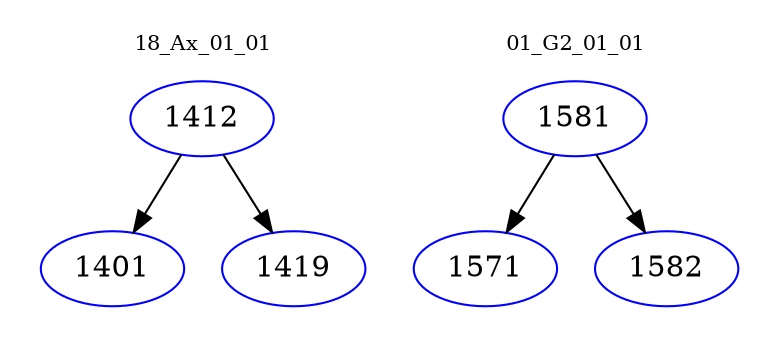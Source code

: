 digraph{
subgraph cluster_0 {
color = white
label = "18_Ax_01_01";
fontsize=10;
T0_1412 [label="1412", color="blue"]
T0_1412 -> T0_1401 [color="black"]
T0_1401 [label="1401", color="blue"]
T0_1412 -> T0_1419 [color="black"]
T0_1419 [label="1419", color="blue"]
}
subgraph cluster_1 {
color = white
label = "01_G2_01_01";
fontsize=10;
T1_1581 [label="1581", color="blue"]
T1_1581 -> T1_1571 [color="black"]
T1_1571 [label="1571", color="blue"]
T1_1581 -> T1_1582 [color="black"]
T1_1582 [label="1582", color="blue"]
}
}
